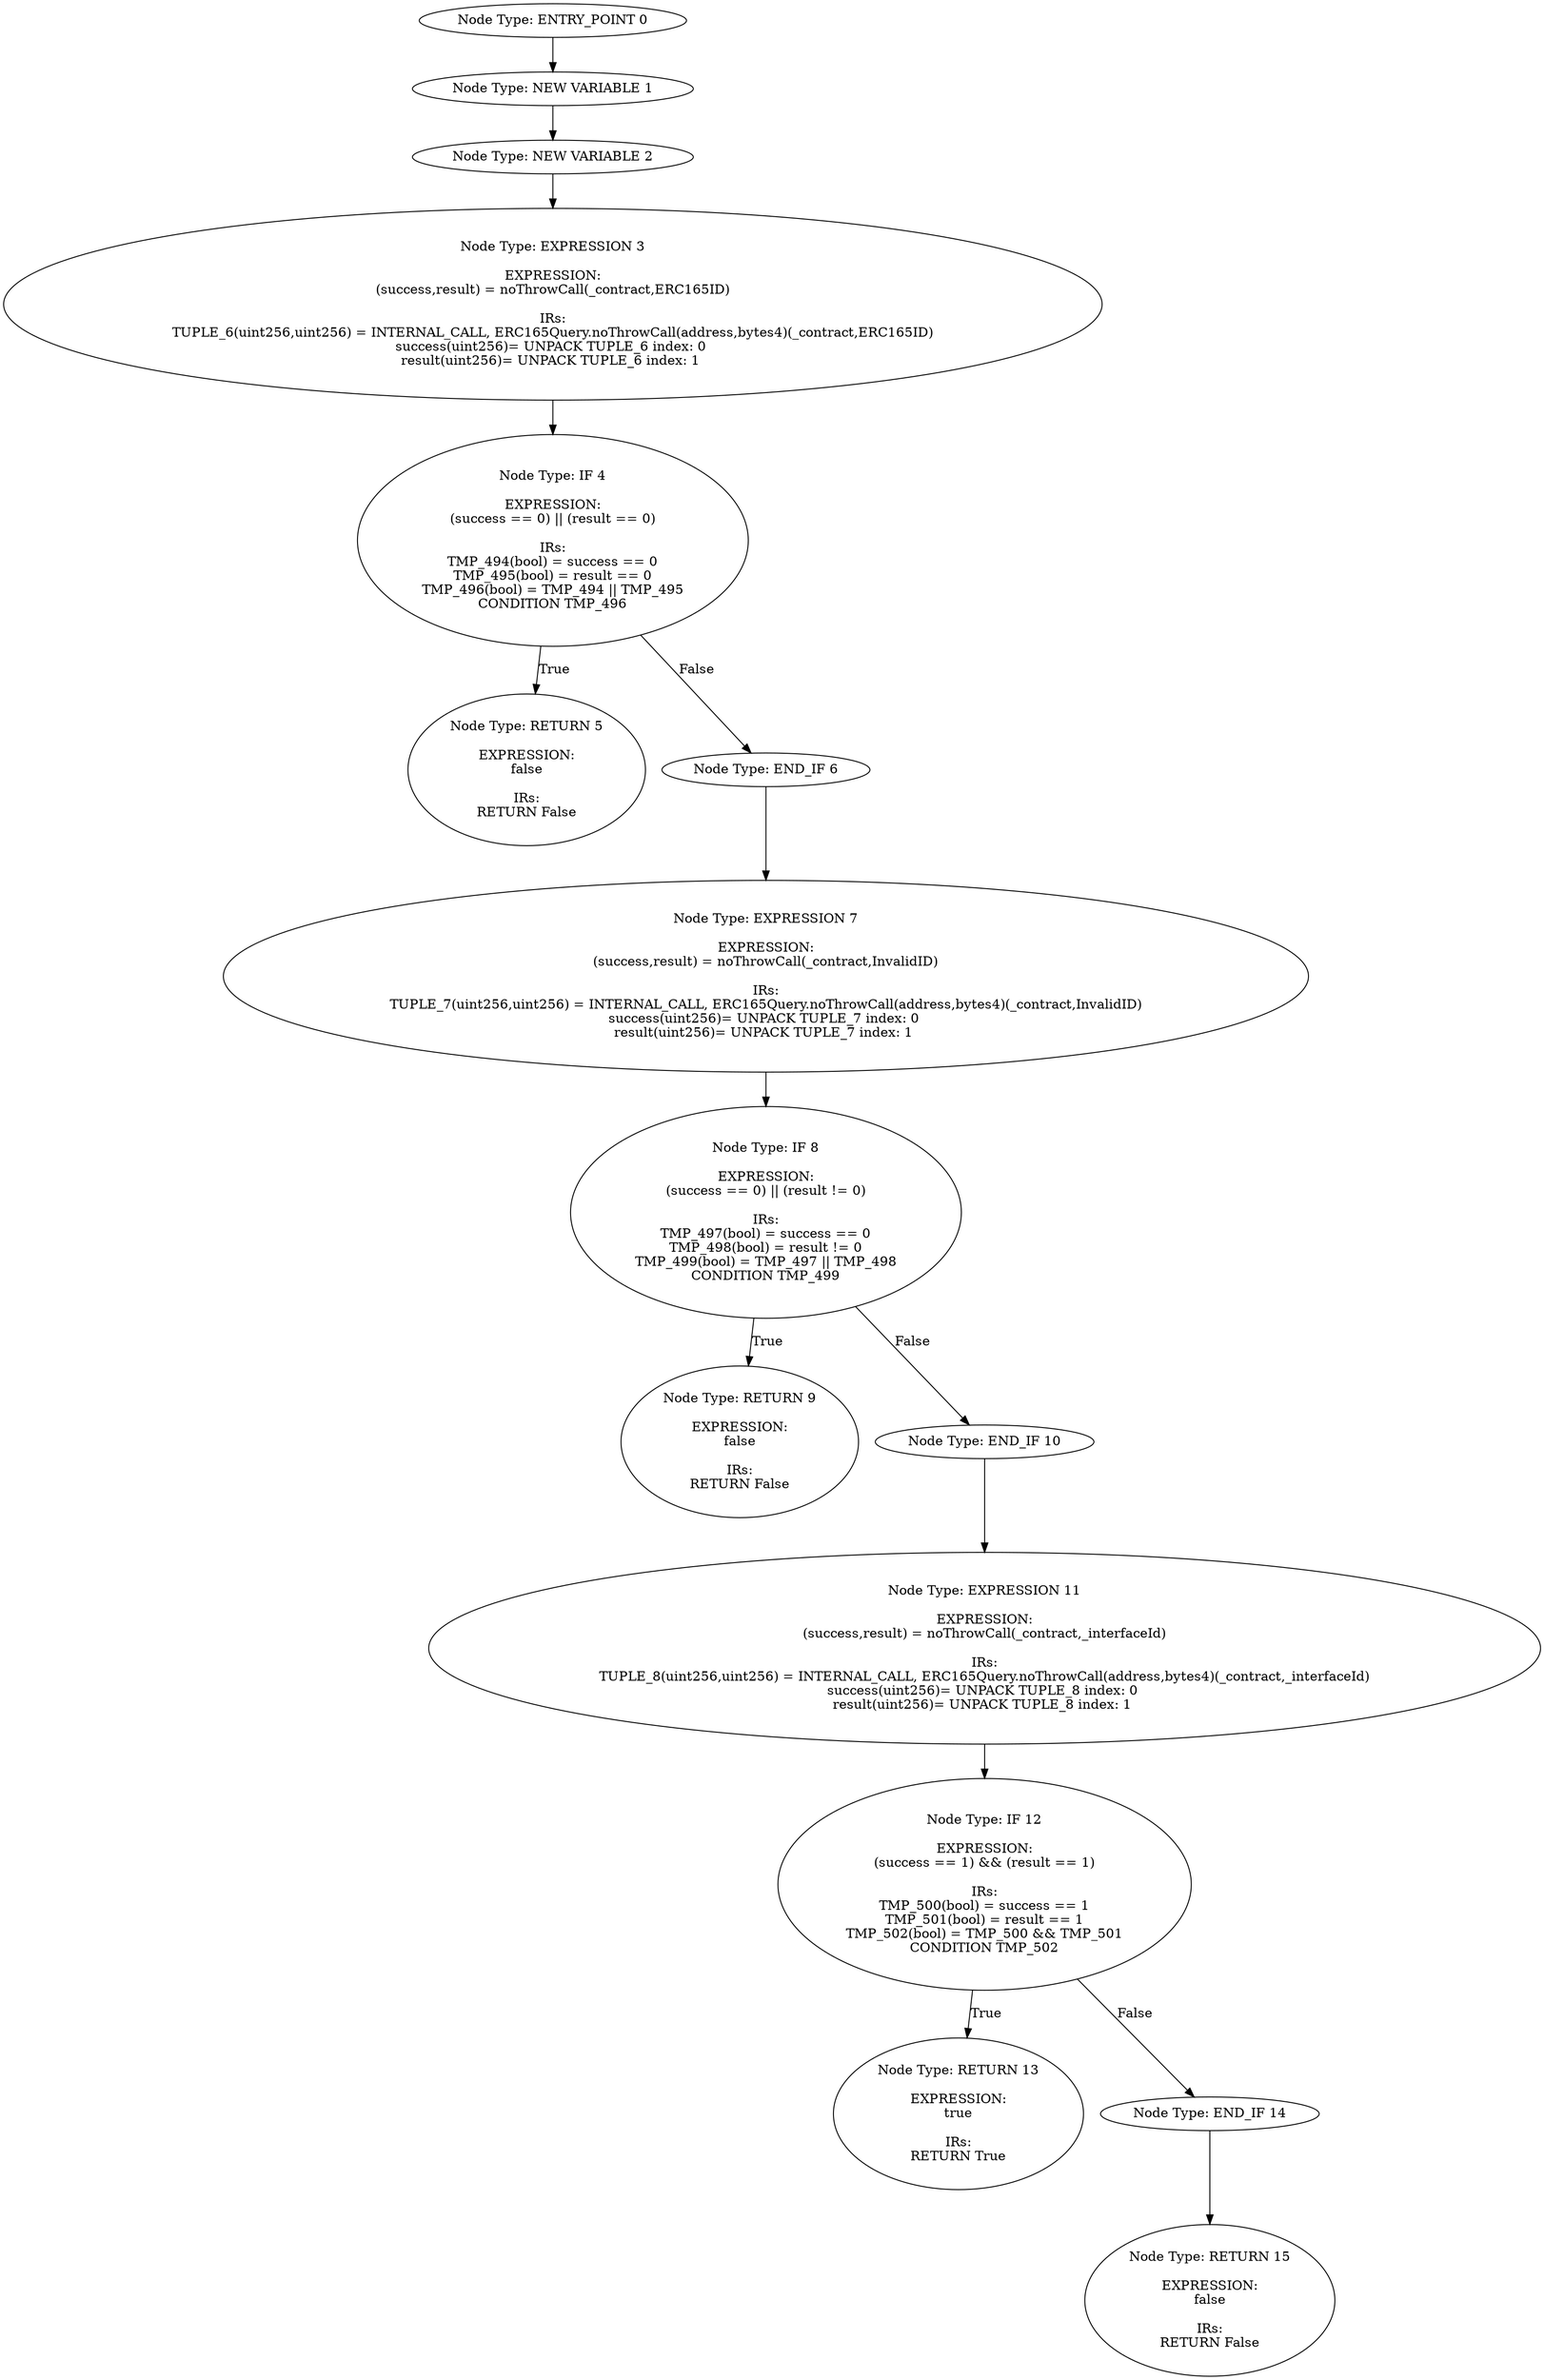 digraph{
0[label="Node Type: ENTRY_POINT 0
"];
0->1;
1[label="Node Type: NEW VARIABLE 1
"];
1->2;
2[label="Node Type: NEW VARIABLE 2
"];
2->3;
3[label="Node Type: EXPRESSION 3

EXPRESSION:
(success,result) = noThrowCall(_contract,ERC165ID)

IRs:
TUPLE_6(uint256,uint256) = INTERNAL_CALL, ERC165Query.noThrowCall(address,bytes4)(_contract,ERC165ID)
success(uint256)= UNPACK TUPLE_6 index: 0 
result(uint256)= UNPACK TUPLE_6 index: 1 "];
3->4;
4[label="Node Type: IF 4

EXPRESSION:
(success == 0) || (result == 0)

IRs:
TMP_494(bool) = success == 0
TMP_495(bool) = result == 0
TMP_496(bool) = TMP_494 || TMP_495
CONDITION TMP_496"];
4->5[label="True"];
4->6[label="False"];
5[label="Node Type: RETURN 5

EXPRESSION:
false

IRs:
RETURN False"];
6[label="Node Type: END_IF 6
"];
6->7;
7[label="Node Type: EXPRESSION 7

EXPRESSION:
(success,result) = noThrowCall(_contract,InvalidID)

IRs:
TUPLE_7(uint256,uint256) = INTERNAL_CALL, ERC165Query.noThrowCall(address,bytes4)(_contract,InvalidID)
success(uint256)= UNPACK TUPLE_7 index: 0 
result(uint256)= UNPACK TUPLE_7 index: 1 "];
7->8;
8[label="Node Type: IF 8

EXPRESSION:
(success == 0) || (result != 0)

IRs:
TMP_497(bool) = success == 0
TMP_498(bool) = result != 0
TMP_499(bool) = TMP_497 || TMP_498
CONDITION TMP_499"];
8->9[label="True"];
8->10[label="False"];
9[label="Node Type: RETURN 9

EXPRESSION:
false

IRs:
RETURN False"];
10[label="Node Type: END_IF 10
"];
10->11;
11[label="Node Type: EXPRESSION 11

EXPRESSION:
(success,result) = noThrowCall(_contract,_interfaceId)

IRs:
TUPLE_8(uint256,uint256) = INTERNAL_CALL, ERC165Query.noThrowCall(address,bytes4)(_contract,_interfaceId)
success(uint256)= UNPACK TUPLE_8 index: 0 
result(uint256)= UNPACK TUPLE_8 index: 1 "];
11->12;
12[label="Node Type: IF 12

EXPRESSION:
(success == 1) && (result == 1)

IRs:
TMP_500(bool) = success == 1
TMP_501(bool) = result == 1
TMP_502(bool) = TMP_500 && TMP_501
CONDITION TMP_502"];
12->13[label="True"];
12->14[label="False"];
13[label="Node Type: RETURN 13

EXPRESSION:
true

IRs:
RETURN True"];
14[label="Node Type: END_IF 14
"];
14->15;
15[label="Node Type: RETURN 15

EXPRESSION:
false

IRs:
RETURN False"];
}
